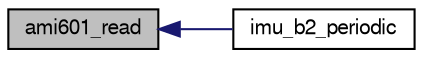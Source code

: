 digraph "ami601_read"
{
  edge [fontname="FreeSans",fontsize="10",labelfontname="FreeSans",labelfontsize="10"];
  node [fontname="FreeSans",fontsize="10",shape=record];
  rankdir="LR";
  Node1 [label="ami601_read",height=0.2,width=0.4,color="black", fillcolor="grey75", style="filled", fontcolor="black"];
  Node1 -> Node2 [dir="back",color="midnightblue",fontsize="10",style="solid",fontname="FreeSans"];
  Node2 [label="imu_b2_periodic",height=0.2,width=0.4,color="black", fillcolor="white", style="filled",URL="$imu__b2_8h.html#a36aa24318d246823529c5aa661132d92"];
}
